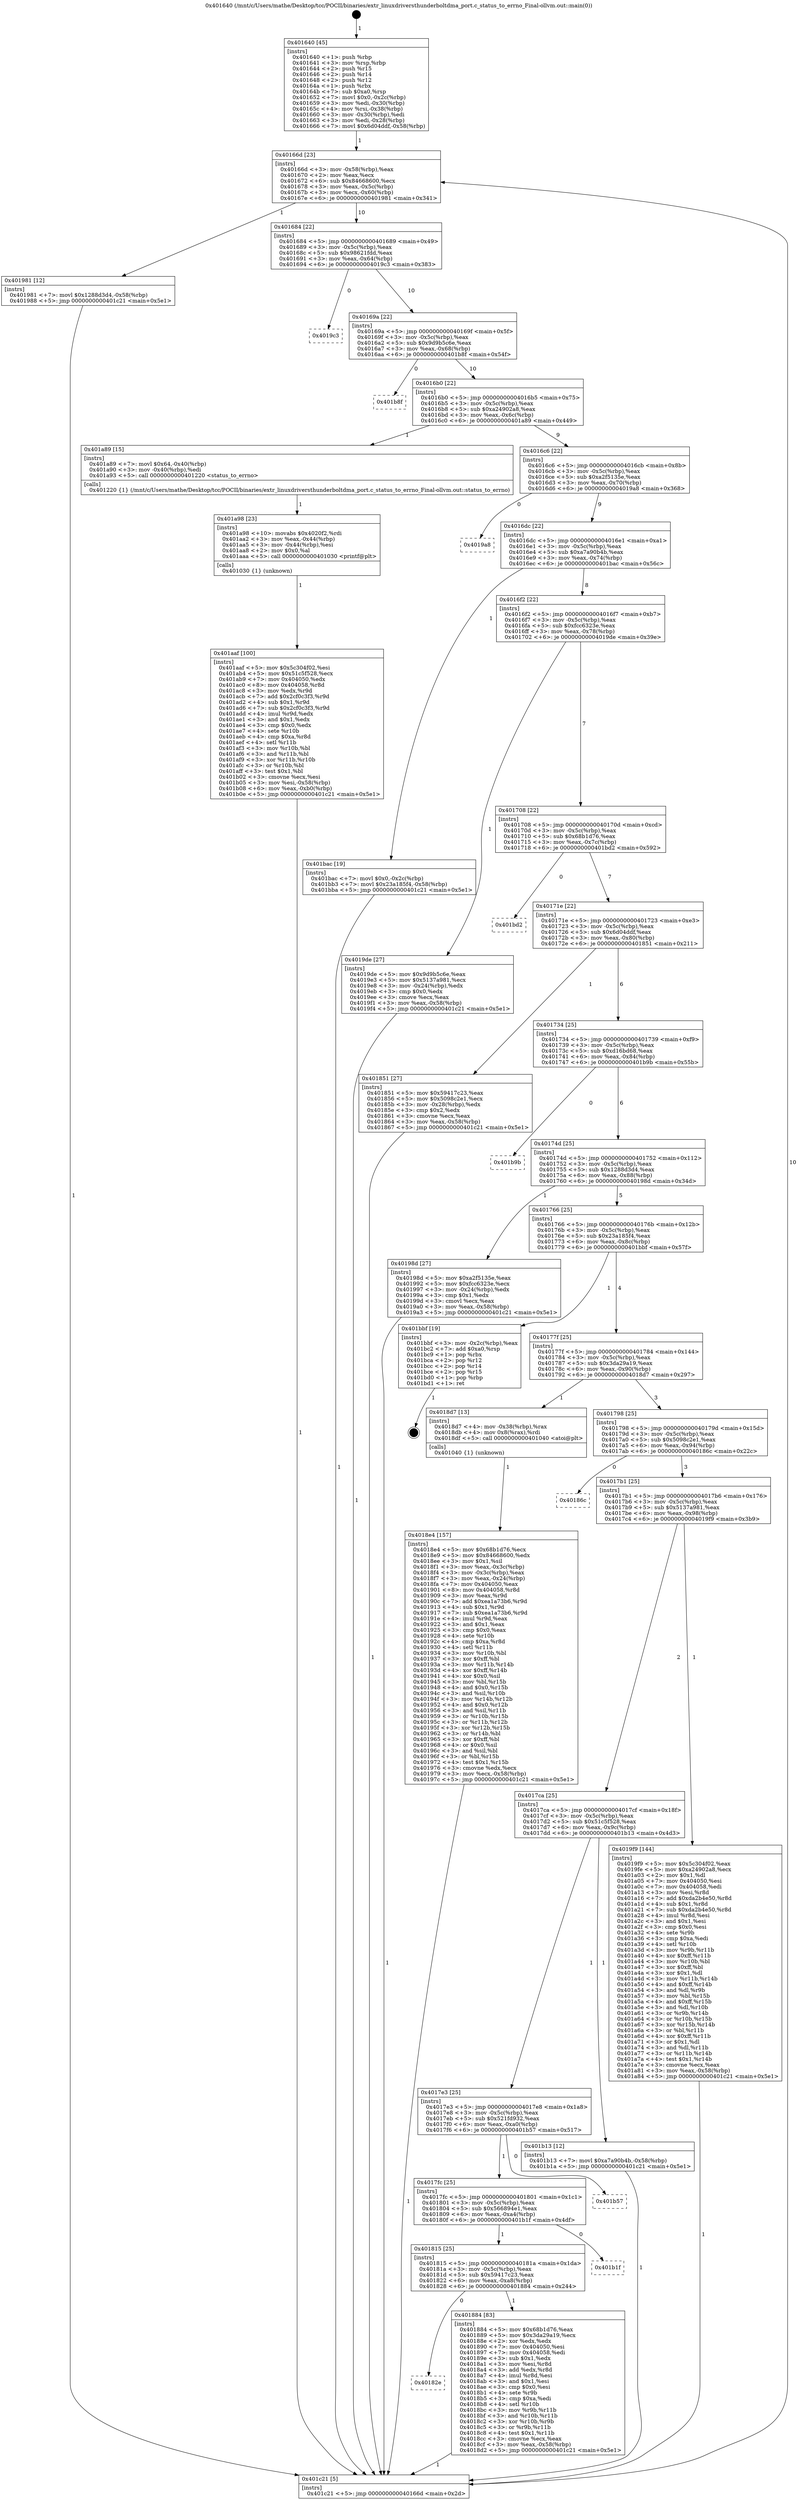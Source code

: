 digraph "0x401640" {
  label = "0x401640 (/mnt/c/Users/mathe/Desktop/tcc/POCII/binaries/extr_linuxdriversthunderboltdma_port.c_status_to_errno_Final-ollvm.out::main(0))"
  labelloc = "t"
  node[shape=record]

  Entry [label="",width=0.3,height=0.3,shape=circle,fillcolor=black,style=filled]
  "0x40166d" [label="{
     0x40166d [23]\l
     | [instrs]\l
     &nbsp;&nbsp;0x40166d \<+3\>: mov -0x58(%rbp),%eax\l
     &nbsp;&nbsp;0x401670 \<+2\>: mov %eax,%ecx\l
     &nbsp;&nbsp;0x401672 \<+6\>: sub $0x84668600,%ecx\l
     &nbsp;&nbsp;0x401678 \<+3\>: mov %eax,-0x5c(%rbp)\l
     &nbsp;&nbsp;0x40167b \<+3\>: mov %ecx,-0x60(%rbp)\l
     &nbsp;&nbsp;0x40167e \<+6\>: je 0000000000401981 \<main+0x341\>\l
  }"]
  "0x401981" [label="{
     0x401981 [12]\l
     | [instrs]\l
     &nbsp;&nbsp;0x401981 \<+7\>: movl $0x1288d3d4,-0x58(%rbp)\l
     &nbsp;&nbsp;0x401988 \<+5\>: jmp 0000000000401c21 \<main+0x5e1\>\l
  }"]
  "0x401684" [label="{
     0x401684 [22]\l
     | [instrs]\l
     &nbsp;&nbsp;0x401684 \<+5\>: jmp 0000000000401689 \<main+0x49\>\l
     &nbsp;&nbsp;0x401689 \<+3\>: mov -0x5c(%rbp),%eax\l
     &nbsp;&nbsp;0x40168c \<+5\>: sub $0x98621fdd,%eax\l
     &nbsp;&nbsp;0x401691 \<+3\>: mov %eax,-0x64(%rbp)\l
     &nbsp;&nbsp;0x401694 \<+6\>: je 00000000004019c3 \<main+0x383\>\l
  }"]
  Exit [label="",width=0.3,height=0.3,shape=circle,fillcolor=black,style=filled,peripheries=2]
  "0x4019c3" [label="{
     0x4019c3\l
  }", style=dashed]
  "0x40169a" [label="{
     0x40169a [22]\l
     | [instrs]\l
     &nbsp;&nbsp;0x40169a \<+5\>: jmp 000000000040169f \<main+0x5f\>\l
     &nbsp;&nbsp;0x40169f \<+3\>: mov -0x5c(%rbp),%eax\l
     &nbsp;&nbsp;0x4016a2 \<+5\>: sub $0x9d9b5c6e,%eax\l
     &nbsp;&nbsp;0x4016a7 \<+3\>: mov %eax,-0x68(%rbp)\l
     &nbsp;&nbsp;0x4016aa \<+6\>: je 0000000000401b8f \<main+0x54f\>\l
  }"]
  "0x401aaf" [label="{
     0x401aaf [100]\l
     | [instrs]\l
     &nbsp;&nbsp;0x401aaf \<+5\>: mov $0x5c304f02,%esi\l
     &nbsp;&nbsp;0x401ab4 \<+5\>: mov $0x51c5f528,%ecx\l
     &nbsp;&nbsp;0x401ab9 \<+7\>: mov 0x404050,%edx\l
     &nbsp;&nbsp;0x401ac0 \<+8\>: mov 0x404058,%r8d\l
     &nbsp;&nbsp;0x401ac8 \<+3\>: mov %edx,%r9d\l
     &nbsp;&nbsp;0x401acb \<+7\>: add $0x2cf0c3f3,%r9d\l
     &nbsp;&nbsp;0x401ad2 \<+4\>: sub $0x1,%r9d\l
     &nbsp;&nbsp;0x401ad6 \<+7\>: sub $0x2cf0c3f3,%r9d\l
     &nbsp;&nbsp;0x401add \<+4\>: imul %r9d,%edx\l
     &nbsp;&nbsp;0x401ae1 \<+3\>: and $0x1,%edx\l
     &nbsp;&nbsp;0x401ae4 \<+3\>: cmp $0x0,%edx\l
     &nbsp;&nbsp;0x401ae7 \<+4\>: sete %r10b\l
     &nbsp;&nbsp;0x401aeb \<+4\>: cmp $0xa,%r8d\l
     &nbsp;&nbsp;0x401aef \<+4\>: setl %r11b\l
     &nbsp;&nbsp;0x401af3 \<+3\>: mov %r10b,%bl\l
     &nbsp;&nbsp;0x401af6 \<+3\>: and %r11b,%bl\l
     &nbsp;&nbsp;0x401af9 \<+3\>: xor %r11b,%r10b\l
     &nbsp;&nbsp;0x401afc \<+3\>: or %r10b,%bl\l
     &nbsp;&nbsp;0x401aff \<+3\>: test $0x1,%bl\l
     &nbsp;&nbsp;0x401b02 \<+3\>: cmovne %ecx,%esi\l
     &nbsp;&nbsp;0x401b05 \<+3\>: mov %esi,-0x58(%rbp)\l
     &nbsp;&nbsp;0x401b08 \<+6\>: mov %eax,-0xb0(%rbp)\l
     &nbsp;&nbsp;0x401b0e \<+5\>: jmp 0000000000401c21 \<main+0x5e1\>\l
  }"]
  "0x401b8f" [label="{
     0x401b8f\l
  }", style=dashed]
  "0x4016b0" [label="{
     0x4016b0 [22]\l
     | [instrs]\l
     &nbsp;&nbsp;0x4016b0 \<+5\>: jmp 00000000004016b5 \<main+0x75\>\l
     &nbsp;&nbsp;0x4016b5 \<+3\>: mov -0x5c(%rbp),%eax\l
     &nbsp;&nbsp;0x4016b8 \<+5\>: sub $0xa24902a8,%eax\l
     &nbsp;&nbsp;0x4016bd \<+3\>: mov %eax,-0x6c(%rbp)\l
     &nbsp;&nbsp;0x4016c0 \<+6\>: je 0000000000401a89 \<main+0x449\>\l
  }"]
  "0x401a98" [label="{
     0x401a98 [23]\l
     | [instrs]\l
     &nbsp;&nbsp;0x401a98 \<+10\>: movabs $0x4020f2,%rdi\l
     &nbsp;&nbsp;0x401aa2 \<+3\>: mov %eax,-0x44(%rbp)\l
     &nbsp;&nbsp;0x401aa5 \<+3\>: mov -0x44(%rbp),%esi\l
     &nbsp;&nbsp;0x401aa8 \<+2\>: mov $0x0,%al\l
     &nbsp;&nbsp;0x401aaa \<+5\>: call 0000000000401030 \<printf@plt\>\l
     | [calls]\l
     &nbsp;&nbsp;0x401030 \{1\} (unknown)\l
  }"]
  "0x401a89" [label="{
     0x401a89 [15]\l
     | [instrs]\l
     &nbsp;&nbsp;0x401a89 \<+7\>: movl $0x64,-0x40(%rbp)\l
     &nbsp;&nbsp;0x401a90 \<+3\>: mov -0x40(%rbp),%edi\l
     &nbsp;&nbsp;0x401a93 \<+5\>: call 0000000000401220 \<status_to_errno\>\l
     | [calls]\l
     &nbsp;&nbsp;0x401220 \{1\} (/mnt/c/Users/mathe/Desktop/tcc/POCII/binaries/extr_linuxdriversthunderboltdma_port.c_status_to_errno_Final-ollvm.out::status_to_errno)\l
  }"]
  "0x4016c6" [label="{
     0x4016c6 [22]\l
     | [instrs]\l
     &nbsp;&nbsp;0x4016c6 \<+5\>: jmp 00000000004016cb \<main+0x8b\>\l
     &nbsp;&nbsp;0x4016cb \<+3\>: mov -0x5c(%rbp),%eax\l
     &nbsp;&nbsp;0x4016ce \<+5\>: sub $0xa2f5135e,%eax\l
     &nbsp;&nbsp;0x4016d3 \<+3\>: mov %eax,-0x70(%rbp)\l
     &nbsp;&nbsp;0x4016d6 \<+6\>: je 00000000004019a8 \<main+0x368\>\l
  }"]
  "0x4018e4" [label="{
     0x4018e4 [157]\l
     | [instrs]\l
     &nbsp;&nbsp;0x4018e4 \<+5\>: mov $0x68b1d76,%ecx\l
     &nbsp;&nbsp;0x4018e9 \<+5\>: mov $0x84668600,%edx\l
     &nbsp;&nbsp;0x4018ee \<+3\>: mov $0x1,%sil\l
     &nbsp;&nbsp;0x4018f1 \<+3\>: mov %eax,-0x3c(%rbp)\l
     &nbsp;&nbsp;0x4018f4 \<+3\>: mov -0x3c(%rbp),%eax\l
     &nbsp;&nbsp;0x4018f7 \<+3\>: mov %eax,-0x24(%rbp)\l
     &nbsp;&nbsp;0x4018fa \<+7\>: mov 0x404050,%eax\l
     &nbsp;&nbsp;0x401901 \<+8\>: mov 0x404058,%r8d\l
     &nbsp;&nbsp;0x401909 \<+3\>: mov %eax,%r9d\l
     &nbsp;&nbsp;0x40190c \<+7\>: add $0xea1a73b6,%r9d\l
     &nbsp;&nbsp;0x401913 \<+4\>: sub $0x1,%r9d\l
     &nbsp;&nbsp;0x401917 \<+7\>: sub $0xea1a73b6,%r9d\l
     &nbsp;&nbsp;0x40191e \<+4\>: imul %r9d,%eax\l
     &nbsp;&nbsp;0x401922 \<+3\>: and $0x1,%eax\l
     &nbsp;&nbsp;0x401925 \<+3\>: cmp $0x0,%eax\l
     &nbsp;&nbsp;0x401928 \<+4\>: sete %r10b\l
     &nbsp;&nbsp;0x40192c \<+4\>: cmp $0xa,%r8d\l
     &nbsp;&nbsp;0x401930 \<+4\>: setl %r11b\l
     &nbsp;&nbsp;0x401934 \<+3\>: mov %r10b,%bl\l
     &nbsp;&nbsp;0x401937 \<+3\>: xor $0xff,%bl\l
     &nbsp;&nbsp;0x40193a \<+3\>: mov %r11b,%r14b\l
     &nbsp;&nbsp;0x40193d \<+4\>: xor $0xff,%r14b\l
     &nbsp;&nbsp;0x401941 \<+4\>: xor $0x0,%sil\l
     &nbsp;&nbsp;0x401945 \<+3\>: mov %bl,%r15b\l
     &nbsp;&nbsp;0x401948 \<+4\>: and $0x0,%r15b\l
     &nbsp;&nbsp;0x40194c \<+3\>: and %sil,%r10b\l
     &nbsp;&nbsp;0x40194f \<+3\>: mov %r14b,%r12b\l
     &nbsp;&nbsp;0x401952 \<+4\>: and $0x0,%r12b\l
     &nbsp;&nbsp;0x401956 \<+3\>: and %sil,%r11b\l
     &nbsp;&nbsp;0x401959 \<+3\>: or %r10b,%r15b\l
     &nbsp;&nbsp;0x40195c \<+3\>: or %r11b,%r12b\l
     &nbsp;&nbsp;0x40195f \<+3\>: xor %r12b,%r15b\l
     &nbsp;&nbsp;0x401962 \<+3\>: or %r14b,%bl\l
     &nbsp;&nbsp;0x401965 \<+3\>: xor $0xff,%bl\l
     &nbsp;&nbsp;0x401968 \<+4\>: or $0x0,%sil\l
     &nbsp;&nbsp;0x40196c \<+3\>: and %sil,%bl\l
     &nbsp;&nbsp;0x40196f \<+3\>: or %bl,%r15b\l
     &nbsp;&nbsp;0x401972 \<+4\>: test $0x1,%r15b\l
     &nbsp;&nbsp;0x401976 \<+3\>: cmovne %edx,%ecx\l
     &nbsp;&nbsp;0x401979 \<+3\>: mov %ecx,-0x58(%rbp)\l
     &nbsp;&nbsp;0x40197c \<+5\>: jmp 0000000000401c21 \<main+0x5e1\>\l
  }"]
  "0x4019a8" [label="{
     0x4019a8\l
  }", style=dashed]
  "0x4016dc" [label="{
     0x4016dc [22]\l
     | [instrs]\l
     &nbsp;&nbsp;0x4016dc \<+5\>: jmp 00000000004016e1 \<main+0xa1\>\l
     &nbsp;&nbsp;0x4016e1 \<+3\>: mov -0x5c(%rbp),%eax\l
     &nbsp;&nbsp;0x4016e4 \<+5\>: sub $0xa7a90b4b,%eax\l
     &nbsp;&nbsp;0x4016e9 \<+3\>: mov %eax,-0x74(%rbp)\l
     &nbsp;&nbsp;0x4016ec \<+6\>: je 0000000000401bac \<main+0x56c\>\l
  }"]
  "0x40182e" [label="{
     0x40182e\l
  }", style=dashed]
  "0x401bac" [label="{
     0x401bac [19]\l
     | [instrs]\l
     &nbsp;&nbsp;0x401bac \<+7\>: movl $0x0,-0x2c(%rbp)\l
     &nbsp;&nbsp;0x401bb3 \<+7\>: movl $0x23a185f4,-0x58(%rbp)\l
     &nbsp;&nbsp;0x401bba \<+5\>: jmp 0000000000401c21 \<main+0x5e1\>\l
  }"]
  "0x4016f2" [label="{
     0x4016f2 [22]\l
     | [instrs]\l
     &nbsp;&nbsp;0x4016f2 \<+5\>: jmp 00000000004016f7 \<main+0xb7\>\l
     &nbsp;&nbsp;0x4016f7 \<+3\>: mov -0x5c(%rbp),%eax\l
     &nbsp;&nbsp;0x4016fa \<+5\>: sub $0xfcc6323e,%eax\l
     &nbsp;&nbsp;0x4016ff \<+3\>: mov %eax,-0x78(%rbp)\l
     &nbsp;&nbsp;0x401702 \<+6\>: je 00000000004019de \<main+0x39e\>\l
  }"]
  "0x401884" [label="{
     0x401884 [83]\l
     | [instrs]\l
     &nbsp;&nbsp;0x401884 \<+5\>: mov $0x68b1d76,%eax\l
     &nbsp;&nbsp;0x401889 \<+5\>: mov $0x3da29a19,%ecx\l
     &nbsp;&nbsp;0x40188e \<+2\>: xor %edx,%edx\l
     &nbsp;&nbsp;0x401890 \<+7\>: mov 0x404050,%esi\l
     &nbsp;&nbsp;0x401897 \<+7\>: mov 0x404058,%edi\l
     &nbsp;&nbsp;0x40189e \<+3\>: sub $0x1,%edx\l
     &nbsp;&nbsp;0x4018a1 \<+3\>: mov %esi,%r8d\l
     &nbsp;&nbsp;0x4018a4 \<+3\>: add %edx,%r8d\l
     &nbsp;&nbsp;0x4018a7 \<+4\>: imul %r8d,%esi\l
     &nbsp;&nbsp;0x4018ab \<+3\>: and $0x1,%esi\l
     &nbsp;&nbsp;0x4018ae \<+3\>: cmp $0x0,%esi\l
     &nbsp;&nbsp;0x4018b1 \<+4\>: sete %r9b\l
     &nbsp;&nbsp;0x4018b5 \<+3\>: cmp $0xa,%edi\l
     &nbsp;&nbsp;0x4018b8 \<+4\>: setl %r10b\l
     &nbsp;&nbsp;0x4018bc \<+3\>: mov %r9b,%r11b\l
     &nbsp;&nbsp;0x4018bf \<+3\>: and %r10b,%r11b\l
     &nbsp;&nbsp;0x4018c2 \<+3\>: xor %r10b,%r9b\l
     &nbsp;&nbsp;0x4018c5 \<+3\>: or %r9b,%r11b\l
     &nbsp;&nbsp;0x4018c8 \<+4\>: test $0x1,%r11b\l
     &nbsp;&nbsp;0x4018cc \<+3\>: cmovne %ecx,%eax\l
     &nbsp;&nbsp;0x4018cf \<+3\>: mov %eax,-0x58(%rbp)\l
     &nbsp;&nbsp;0x4018d2 \<+5\>: jmp 0000000000401c21 \<main+0x5e1\>\l
  }"]
  "0x4019de" [label="{
     0x4019de [27]\l
     | [instrs]\l
     &nbsp;&nbsp;0x4019de \<+5\>: mov $0x9d9b5c6e,%eax\l
     &nbsp;&nbsp;0x4019e3 \<+5\>: mov $0x5137a981,%ecx\l
     &nbsp;&nbsp;0x4019e8 \<+3\>: mov -0x24(%rbp),%edx\l
     &nbsp;&nbsp;0x4019eb \<+3\>: cmp $0x0,%edx\l
     &nbsp;&nbsp;0x4019ee \<+3\>: cmove %ecx,%eax\l
     &nbsp;&nbsp;0x4019f1 \<+3\>: mov %eax,-0x58(%rbp)\l
     &nbsp;&nbsp;0x4019f4 \<+5\>: jmp 0000000000401c21 \<main+0x5e1\>\l
  }"]
  "0x401708" [label="{
     0x401708 [22]\l
     | [instrs]\l
     &nbsp;&nbsp;0x401708 \<+5\>: jmp 000000000040170d \<main+0xcd\>\l
     &nbsp;&nbsp;0x40170d \<+3\>: mov -0x5c(%rbp),%eax\l
     &nbsp;&nbsp;0x401710 \<+5\>: sub $0x68b1d76,%eax\l
     &nbsp;&nbsp;0x401715 \<+3\>: mov %eax,-0x7c(%rbp)\l
     &nbsp;&nbsp;0x401718 \<+6\>: je 0000000000401bd2 \<main+0x592\>\l
  }"]
  "0x401815" [label="{
     0x401815 [25]\l
     | [instrs]\l
     &nbsp;&nbsp;0x401815 \<+5\>: jmp 000000000040181a \<main+0x1da\>\l
     &nbsp;&nbsp;0x40181a \<+3\>: mov -0x5c(%rbp),%eax\l
     &nbsp;&nbsp;0x40181d \<+5\>: sub $0x59417c23,%eax\l
     &nbsp;&nbsp;0x401822 \<+6\>: mov %eax,-0xa8(%rbp)\l
     &nbsp;&nbsp;0x401828 \<+6\>: je 0000000000401884 \<main+0x244\>\l
  }"]
  "0x401bd2" [label="{
     0x401bd2\l
  }", style=dashed]
  "0x40171e" [label="{
     0x40171e [22]\l
     | [instrs]\l
     &nbsp;&nbsp;0x40171e \<+5\>: jmp 0000000000401723 \<main+0xe3\>\l
     &nbsp;&nbsp;0x401723 \<+3\>: mov -0x5c(%rbp),%eax\l
     &nbsp;&nbsp;0x401726 \<+5\>: sub $0x6d04ddf,%eax\l
     &nbsp;&nbsp;0x40172b \<+3\>: mov %eax,-0x80(%rbp)\l
     &nbsp;&nbsp;0x40172e \<+6\>: je 0000000000401851 \<main+0x211\>\l
  }"]
  "0x401b1f" [label="{
     0x401b1f\l
  }", style=dashed]
  "0x401851" [label="{
     0x401851 [27]\l
     | [instrs]\l
     &nbsp;&nbsp;0x401851 \<+5\>: mov $0x59417c23,%eax\l
     &nbsp;&nbsp;0x401856 \<+5\>: mov $0x5098c2e1,%ecx\l
     &nbsp;&nbsp;0x40185b \<+3\>: mov -0x28(%rbp),%edx\l
     &nbsp;&nbsp;0x40185e \<+3\>: cmp $0x2,%edx\l
     &nbsp;&nbsp;0x401861 \<+3\>: cmovne %ecx,%eax\l
     &nbsp;&nbsp;0x401864 \<+3\>: mov %eax,-0x58(%rbp)\l
     &nbsp;&nbsp;0x401867 \<+5\>: jmp 0000000000401c21 \<main+0x5e1\>\l
  }"]
  "0x401734" [label="{
     0x401734 [25]\l
     | [instrs]\l
     &nbsp;&nbsp;0x401734 \<+5\>: jmp 0000000000401739 \<main+0xf9\>\l
     &nbsp;&nbsp;0x401739 \<+3\>: mov -0x5c(%rbp),%eax\l
     &nbsp;&nbsp;0x40173c \<+5\>: sub $0xd16bd68,%eax\l
     &nbsp;&nbsp;0x401741 \<+6\>: mov %eax,-0x84(%rbp)\l
     &nbsp;&nbsp;0x401747 \<+6\>: je 0000000000401b9b \<main+0x55b\>\l
  }"]
  "0x401c21" [label="{
     0x401c21 [5]\l
     | [instrs]\l
     &nbsp;&nbsp;0x401c21 \<+5\>: jmp 000000000040166d \<main+0x2d\>\l
  }"]
  "0x401640" [label="{
     0x401640 [45]\l
     | [instrs]\l
     &nbsp;&nbsp;0x401640 \<+1\>: push %rbp\l
     &nbsp;&nbsp;0x401641 \<+3\>: mov %rsp,%rbp\l
     &nbsp;&nbsp;0x401644 \<+2\>: push %r15\l
     &nbsp;&nbsp;0x401646 \<+2\>: push %r14\l
     &nbsp;&nbsp;0x401648 \<+2\>: push %r12\l
     &nbsp;&nbsp;0x40164a \<+1\>: push %rbx\l
     &nbsp;&nbsp;0x40164b \<+7\>: sub $0xa0,%rsp\l
     &nbsp;&nbsp;0x401652 \<+7\>: movl $0x0,-0x2c(%rbp)\l
     &nbsp;&nbsp;0x401659 \<+3\>: mov %edi,-0x30(%rbp)\l
     &nbsp;&nbsp;0x40165c \<+4\>: mov %rsi,-0x38(%rbp)\l
     &nbsp;&nbsp;0x401660 \<+3\>: mov -0x30(%rbp),%edi\l
     &nbsp;&nbsp;0x401663 \<+3\>: mov %edi,-0x28(%rbp)\l
     &nbsp;&nbsp;0x401666 \<+7\>: movl $0x6d04ddf,-0x58(%rbp)\l
  }"]
  "0x4017fc" [label="{
     0x4017fc [25]\l
     | [instrs]\l
     &nbsp;&nbsp;0x4017fc \<+5\>: jmp 0000000000401801 \<main+0x1c1\>\l
     &nbsp;&nbsp;0x401801 \<+3\>: mov -0x5c(%rbp),%eax\l
     &nbsp;&nbsp;0x401804 \<+5\>: sub $0x566894e1,%eax\l
     &nbsp;&nbsp;0x401809 \<+6\>: mov %eax,-0xa4(%rbp)\l
     &nbsp;&nbsp;0x40180f \<+6\>: je 0000000000401b1f \<main+0x4df\>\l
  }"]
  "0x401b9b" [label="{
     0x401b9b\l
  }", style=dashed]
  "0x40174d" [label="{
     0x40174d [25]\l
     | [instrs]\l
     &nbsp;&nbsp;0x40174d \<+5\>: jmp 0000000000401752 \<main+0x112\>\l
     &nbsp;&nbsp;0x401752 \<+3\>: mov -0x5c(%rbp),%eax\l
     &nbsp;&nbsp;0x401755 \<+5\>: sub $0x1288d3d4,%eax\l
     &nbsp;&nbsp;0x40175a \<+6\>: mov %eax,-0x88(%rbp)\l
     &nbsp;&nbsp;0x401760 \<+6\>: je 000000000040198d \<main+0x34d\>\l
  }"]
  "0x401b57" [label="{
     0x401b57\l
  }", style=dashed]
  "0x40198d" [label="{
     0x40198d [27]\l
     | [instrs]\l
     &nbsp;&nbsp;0x40198d \<+5\>: mov $0xa2f5135e,%eax\l
     &nbsp;&nbsp;0x401992 \<+5\>: mov $0xfcc6323e,%ecx\l
     &nbsp;&nbsp;0x401997 \<+3\>: mov -0x24(%rbp),%edx\l
     &nbsp;&nbsp;0x40199a \<+3\>: cmp $0x1,%edx\l
     &nbsp;&nbsp;0x40199d \<+3\>: cmovl %ecx,%eax\l
     &nbsp;&nbsp;0x4019a0 \<+3\>: mov %eax,-0x58(%rbp)\l
     &nbsp;&nbsp;0x4019a3 \<+5\>: jmp 0000000000401c21 \<main+0x5e1\>\l
  }"]
  "0x401766" [label="{
     0x401766 [25]\l
     | [instrs]\l
     &nbsp;&nbsp;0x401766 \<+5\>: jmp 000000000040176b \<main+0x12b\>\l
     &nbsp;&nbsp;0x40176b \<+3\>: mov -0x5c(%rbp),%eax\l
     &nbsp;&nbsp;0x40176e \<+5\>: sub $0x23a185f4,%eax\l
     &nbsp;&nbsp;0x401773 \<+6\>: mov %eax,-0x8c(%rbp)\l
     &nbsp;&nbsp;0x401779 \<+6\>: je 0000000000401bbf \<main+0x57f\>\l
  }"]
  "0x4017e3" [label="{
     0x4017e3 [25]\l
     | [instrs]\l
     &nbsp;&nbsp;0x4017e3 \<+5\>: jmp 00000000004017e8 \<main+0x1a8\>\l
     &nbsp;&nbsp;0x4017e8 \<+3\>: mov -0x5c(%rbp),%eax\l
     &nbsp;&nbsp;0x4017eb \<+5\>: sub $0x521fd932,%eax\l
     &nbsp;&nbsp;0x4017f0 \<+6\>: mov %eax,-0xa0(%rbp)\l
     &nbsp;&nbsp;0x4017f6 \<+6\>: je 0000000000401b57 \<main+0x517\>\l
  }"]
  "0x401bbf" [label="{
     0x401bbf [19]\l
     | [instrs]\l
     &nbsp;&nbsp;0x401bbf \<+3\>: mov -0x2c(%rbp),%eax\l
     &nbsp;&nbsp;0x401bc2 \<+7\>: add $0xa0,%rsp\l
     &nbsp;&nbsp;0x401bc9 \<+1\>: pop %rbx\l
     &nbsp;&nbsp;0x401bca \<+2\>: pop %r12\l
     &nbsp;&nbsp;0x401bcc \<+2\>: pop %r14\l
     &nbsp;&nbsp;0x401bce \<+2\>: pop %r15\l
     &nbsp;&nbsp;0x401bd0 \<+1\>: pop %rbp\l
     &nbsp;&nbsp;0x401bd1 \<+1\>: ret\l
  }"]
  "0x40177f" [label="{
     0x40177f [25]\l
     | [instrs]\l
     &nbsp;&nbsp;0x40177f \<+5\>: jmp 0000000000401784 \<main+0x144\>\l
     &nbsp;&nbsp;0x401784 \<+3\>: mov -0x5c(%rbp),%eax\l
     &nbsp;&nbsp;0x401787 \<+5\>: sub $0x3da29a19,%eax\l
     &nbsp;&nbsp;0x40178c \<+6\>: mov %eax,-0x90(%rbp)\l
     &nbsp;&nbsp;0x401792 \<+6\>: je 00000000004018d7 \<main+0x297\>\l
  }"]
  "0x401b13" [label="{
     0x401b13 [12]\l
     | [instrs]\l
     &nbsp;&nbsp;0x401b13 \<+7\>: movl $0xa7a90b4b,-0x58(%rbp)\l
     &nbsp;&nbsp;0x401b1a \<+5\>: jmp 0000000000401c21 \<main+0x5e1\>\l
  }"]
  "0x4018d7" [label="{
     0x4018d7 [13]\l
     | [instrs]\l
     &nbsp;&nbsp;0x4018d7 \<+4\>: mov -0x38(%rbp),%rax\l
     &nbsp;&nbsp;0x4018db \<+4\>: mov 0x8(%rax),%rdi\l
     &nbsp;&nbsp;0x4018df \<+5\>: call 0000000000401040 \<atoi@plt\>\l
     | [calls]\l
     &nbsp;&nbsp;0x401040 \{1\} (unknown)\l
  }"]
  "0x401798" [label="{
     0x401798 [25]\l
     | [instrs]\l
     &nbsp;&nbsp;0x401798 \<+5\>: jmp 000000000040179d \<main+0x15d\>\l
     &nbsp;&nbsp;0x40179d \<+3\>: mov -0x5c(%rbp),%eax\l
     &nbsp;&nbsp;0x4017a0 \<+5\>: sub $0x5098c2e1,%eax\l
     &nbsp;&nbsp;0x4017a5 \<+6\>: mov %eax,-0x94(%rbp)\l
     &nbsp;&nbsp;0x4017ab \<+6\>: je 000000000040186c \<main+0x22c\>\l
  }"]
  "0x4017ca" [label="{
     0x4017ca [25]\l
     | [instrs]\l
     &nbsp;&nbsp;0x4017ca \<+5\>: jmp 00000000004017cf \<main+0x18f\>\l
     &nbsp;&nbsp;0x4017cf \<+3\>: mov -0x5c(%rbp),%eax\l
     &nbsp;&nbsp;0x4017d2 \<+5\>: sub $0x51c5f528,%eax\l
     &nbsp;&nbsp;0x4017d7 \<+6\>: mov %eax,-0x9c(%rbp)\l
     &nbsp;&nbsp;0x4017dd \<+6\>: je 0000000000401b13 \<main+0x4d3\>\l
  }"]
  "0x40186c" [label="{
     0x40186c\l
  }", style=dashed]
  "0x4017b1" [label="{
     0x4017b1 [25]\l
     | [instrs]\l
     &nbsp;&nbsp;0x4017b1 \<+5\>: jmp 00000000004017b6 \<main+0x176\>\l
     &nbsp;&nbsp;0x4017b6 \<+3\>: mov -0x5c(%rbp),%eax\l
     &nbsp;&nbsp;0x4017b9 \<+5\>: sub $0x5137a981,%eax\l
     &nbsp;&nbsp;0x4017be \<+6\>: mov %eax,-0x98(%rbp)\l
     &nbsp;&nbsp;0x4017c4 \<+6\>: je 00000000004019f9 \<main+0x3b9\>\l
  }"]
  "0x4019f9" [label="{
     0x4019f9 [144]\l
     | [instrs]\l
     &nbsp;&nbsp;0x4019f9 \<+5\>: mov $0x5c304f02,%eax\l
     &nbsp;&nbsp;0x4019fe \<+5\>: mov $0xa24902a8,%ecx\l
     &nbsp;&nbsp;0x401a03 \<+2\>: mov $0x1,%dl\l
     &nbsp;&nbsp;0x401a05 \<+7\>: mov 0x404050,%esi\l
     &nbsp;&nbsp;0x401a0c \<+7\>: mov 0x404058,%edi\l
     &nbsp;&nbsp;0x401a13 \<+3\>: mov %esi,%r8d\l
     &nbsp;&nbsp;0x401a16 \<+7\>: add $0xda2b4e50,%r8d\l
     &nbsp;&nbsp;0x401a1d \<+4\>: sub $0x1,%r8d\l
     &nbsp;&nbsp;0x401a21 \<+7\>: sub $0xda2b4e50,%r8d\l
     &nbsp;&nbsp;0x401a28 \<+4\>: imul %r8d,%esi\l
     &nbsp;&nbsp;0x401a2c \<+3\>: and $0x1,%esi\l
     &nbsp;&nbsp;0x401a2f \<+3\>: cmp $0x0,%esi\l
     &nbsp;&nbsp;0x401a32 \<+4\>: sete %r9b\l
     &nbsp;&nbsp;0x401a36 \<+3\>: cmp $0xa,%edi\l
     &nbsp;&nbsp;0x401a39 \<+4\>: setl %r10b\l
     &nbsp;&nbsp;0x401a3d \<+3\>: mov %r9b,%r11b\l
     &nbsp;&nbsp;0x401a40 \<+4\>: xor $0xff,%r11b\l
     &nbsp;&nbsp;0x401a44 \<+3\>: mov %r10b,%bl\l
     &nbsp;&nbsp;0x401a47 \<+3\>: xor $0xff,%bl\l
     &nbsp;&nbsp;0x401a4a \<+3\>: xor $0x1,%dl\l
     &nbsp;&nbsp;0x401a4d \<+3\>: mov %r11b,%r14b\l
     &nbsp;&nbsp;0x401a50 \<+4\>: and $0xff,%r14b\l
     &nbsp;&nbsp;0x401a54 \<+3\>: and %dl,%r9b\l
     &nbsp;&nbsp;0x401a57 \<+3\>: mov %bl,%r15b\l
     &nbsp;&nbsp;0x401a5a \<+4\>: and $0xff,%r15b\l
     &nbsp;&nbsp;0x401a5e \<+3\>: and %dl,%r10b\l
     &nbsp;&nbsp;0x401a61 \<+3\>: or %r9b,%r14b\l
     &nbsp;&nbsp;0x401a64 \<+3\>: or %r10b,%r15b\l
     &nbsp;&nbsp;0x401a67 \<+3\>: xor %r15b,%r14b\l
     &nbsp;&nbsp;0x401a6a \<+3\>: or %bl,%r11b\l
     &nbsp;&nbsp;0x401a6d \<+4\>: xor $0xff,%r11b\l
     &nbsp;&nbsp;0x401a71 \<+3\>: or $0x1,%dl\l
     &nbsp;&nbsp;0x401a74 \<+3\>: and %dl,%r11b\l
     &nbsp;&nbsp;0x401a77 \<+3\>: or %r11b,%r14b\l
     &nbsp;&nbsp;0x401a7a \<+4\>: test $0x1,%r14b\l
     &nbsp;&nbsp;0x401a7e \<+3\>: cmovne %ecx,%eax\l
     &nbsp;&nbsp;0x401a81 \<+3\>: mov %eax,-0x58(%rbp)\l
     &nbsp;&nbsp;0x401a84 \<+5\>: jmp 0000000000401c21 \<main+0x5e1\>\l
  }"]
  Entry -> "0x401640" [label=" 1"]
  "0x40166d" -> "0x401981" [label=" 1"]
  "0x40166d" -> "0x401684" [label=" 10"]
  "0x401bbf" -> Exit [label=" 1"]
  "0x401684" -> "0x4019c3" [label=" 0"]
  "0x401684" -> "0x40169a" [label=" 10"]
  "0x401bac" -> "0x401c21" [label=" 1"]
  "0x40169a" -> "0x401b8f" [label=" 0"]
  "0x40169a" -> "0x4016b0" [label=" 10"]
  "0x401b13" -> "0x401c21" [label=" 1"]
  "0x4016b0" -> "0x401a89" [label=" 1"]
  "0x4016b0" -> "0x4016c6" [label=" 9"]
  "0x401aaf" -> "0x401c21" [label=" 1"]
  "0x4016c6" -> "0x4019a8" [label=" 0"]
  "0x4016c6" -> "0x4016dc" [label=" 9"]
  "0x401a98" -> "0x401aaf" [label=" 1"]
  "0x4016dc" -> "0x401bac" [label=" 1"]
  "0x4016dc" -> "0x4016f2" [label=" 8"]
  "0x401a89" -> "0x401a98" [label=" 1"]
  "0x4016f2" -> "0x4019de" [label=" 1"]
  "0x4016f2" -> "0x401708" [label=" 7"]
  "0x4019f9" -> "0x401c21" [label=" 1"]
  "0x401708" -> "0x401bd2" [label=" 0"]
  "0x401708" -> "0x40171e" [label=" 7"]
  "0x40198d" -> "0x401c21" [label=" 1"]
  "0x40171e" -> "0x401851" [label=" 1"]
  "0x40171e" -> "0x401734" [label=" 6"]
  "0x401851" -> "0x401c21" [label=" 1"]
  "0x401640" -> "0x40166d" [label=" 1"]
  "0x401c21" -> "0x40166d" [label=" 10"]
  "0x401981" -> "0x401c21" [label=" 1"]
  "0x401734" -> "0x401b9b" [label=" 0"]
  "0x401734" -> "0x40174d" [label=" 6"]
  "0x4018d7" -> "0x4018e4" [label=" 1"]
  "0x40174d" -> "0x40198d" [label=" 1"]
  "0x40174d" -> "0x401766" [label=" 5"]
  "0x401884" -> "0x401c21" [label=" 1"]
  "0x401766" -> "0x401bbf" [label=" 1"]
  "0x401766" -> "0x40177f" [label=" 4"]
  "0x401815" -> "0x401884" [label=" 1"]
  "0x40177f" -> "0x4018d7" [label=" 1"]
  "0x40177f" -> "0x401798" [label=" 3"]
  "0x4019de" -> "0x401c21" [label=" 1"]
  "0x401798" -> "0x40186c" [label=" 0"]
  "0x401798" -> "0x4017b1" [label=" 3"]
  "0x4017fc" -> "0x401b1f" [label=" 0"]
  "0x4017b1" -> "0x4019f9" [label=" 1"]
  "0x4017b1" -> "0x4017ca" [label=" 2"]
  "0x4017fc" -> "0x401815" [label=" 1"]
  "0x4017ca" -> "0x401b13" [label=" 1"]
  "0x4017ca" -> "0x4017e3" [label=" 1"]
  "0x401815" -> "0x40182e" [label=" 0"]
  "0x4017e3" -> "0x401b57" [label=" 0"]
  "0x4017e3" -> "0x4017fc" [label=" 1"]
  "0x4018e4" -> "0x401c21" [label=" 1"]
}
